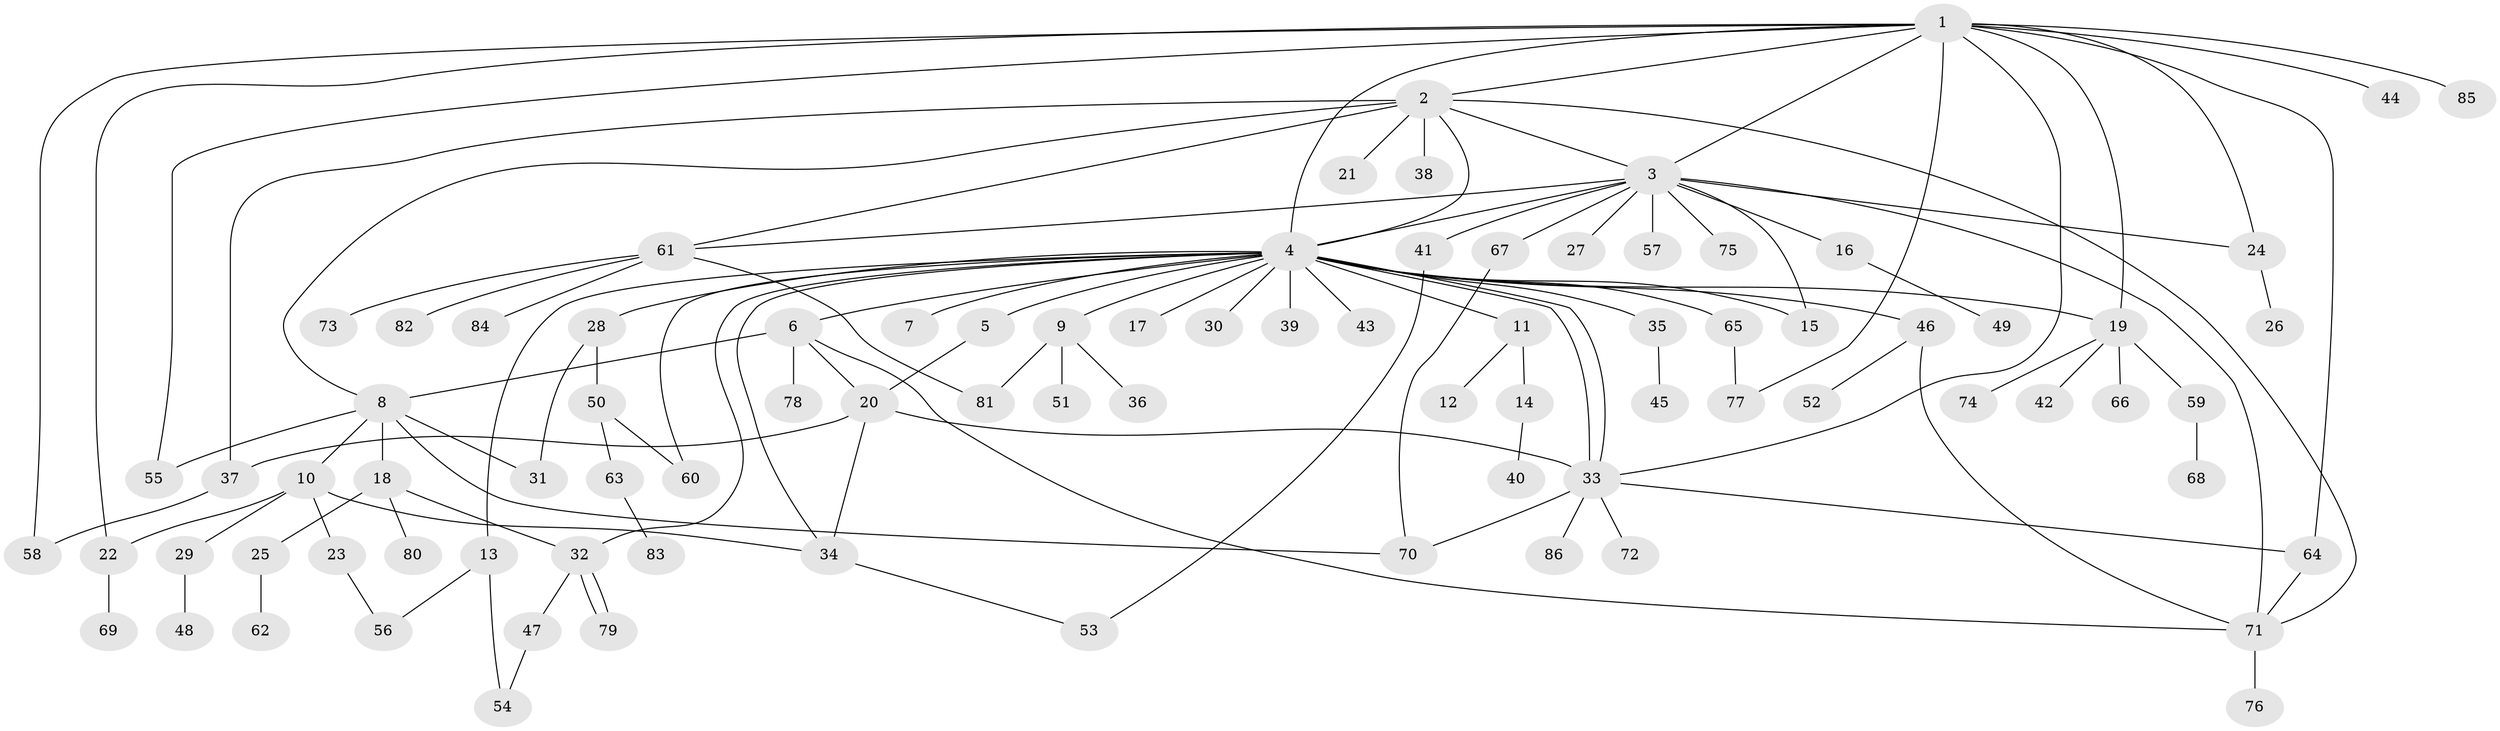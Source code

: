 // Generated by graph-tools (version 1.1) at 2025/11/02/27/25 16:11:12]
// undirected, 86 vertices, 119 edges
graph export_dot {
graph [start="1"]
  node [color=gray90,style=filled];
  1;
  2;
  3;
  4;
  5;
  6;
  7;
  8;
  9;
  10;
  11;
  12;
  13;
  14;
  15;
  16;
  17;
  18;
  19;
  20;
  21;
  22;
  23;
  24;
  25;
  26;
  27;
  28;
  29;
  30;
  31;
  32;
  33;
  34;
  35;
  36;
  37;
  38;
  39;
  40;
  41;
  42;
  43;
  44;
  45;
  46;
  47;
  48;
  49;
  50;
  51;
  52;
  53;
  54;
  55;
  56;
  57;
  58;
  59;
  60;
  61;
  62;
  63;
  64;
  65;
  66;
  67;
  68;
  69;
  70;
  71;
  72;
  73;
  74;
  75;
  76;
  77;
  78;
  79;
  80;
  81;
  82;
  83;
  84;
  85;
  86;
  1 -- 2;
  1 -- 3;
  1 -- 4;
  1 -- 19;
  1 -- 22;
  1 -- 24;
  1 -- 33;
  1 -- 44;
  1 -- 55;
  1 -- 58;
  1 -- 64;
  1 -- 77;
  1 -- 85;
  2 -- 3;
  2 -- 4;
  2 -- 8;
  2 -- 21;
  2 -- 37;
  2 -- 38;
  2 -- 61;
  2 -- 71;
  3 -- 4;
  3 -- 15;
  3 -- 16;
  3 -- 24;
  3 -- 27;
  3 -- 41;
  3 -- 57;
  3 -- 61;
  3 -- 67;
  3 -- 71;
  3 -- 75;
  4 -- 5;
  4 -- 6;
  4 -- 7;
  4 -- 9;
  4 -- 11;
  4 -- 13;
  4 -- 15;
  4 -- 17;
  4 -- 19;
  4 -- 28;
  4 -- 30;
  4 -- 32;
  4 -- 33;
  4 -- 33;
  4 -- 34;
  4 -- 35;
  4 -- 39;
  4 -- 43;
  4 -- 46;
  4 -- 60;
  4 -- 65;
  5 -- 20;
  6 -- 8;
  6 -- 20;
  6 -- 71;
  6 -- 78;
  8 -- 10;
  8 -- 18;
  8 -- 31;
  8 -- 55;
  8 -- 70;
  9 -- 36;
  9 -- 51;
  9 -- 81;
  10 -- 22;
  10 -- 23;
  10 -- 29;
  10 -- 34;
  11 -- 12;
  11 -- 14;
  13 -- 54;
  13 -- 56;
  14 -- 40;
  16 -- 49;
  18 -- 25;
  18 -- 32;
  18 -- 80;
  19 -- 42;
  19 -- 59;
  19 -- 66;
  19 -- 74;
  20 -- 33;
  20 -- 34;
  20 -- 37;
  22 -- 69;
  23 -- 56;
  24 -- 26;
  25 -- 62;
  28 -- 31;
  28 -- 50;
  29 -- 48;
  32 -- 47;
  32 -- 79;
  32 -- 79;
  33 -- 64;
  33 -- 70;
  33 -- 72;
  33 -- 86;
  34 -- 53;
  35 -- 45;
  37 -- 58;
  41 -- 53;
  46 -- 52;
  46 -- 71;
  47 -- 54;
  50 -- 60;
  50 -- 63;
  59 -- 68;
  61 -- 73;
  61 -- 81;
  61 -- 82;
  61 -- 84;
  63 -- 83;
  64 -- 71;
  65 -- 77;
  67 -- 70;
  71 -- 76;
}
